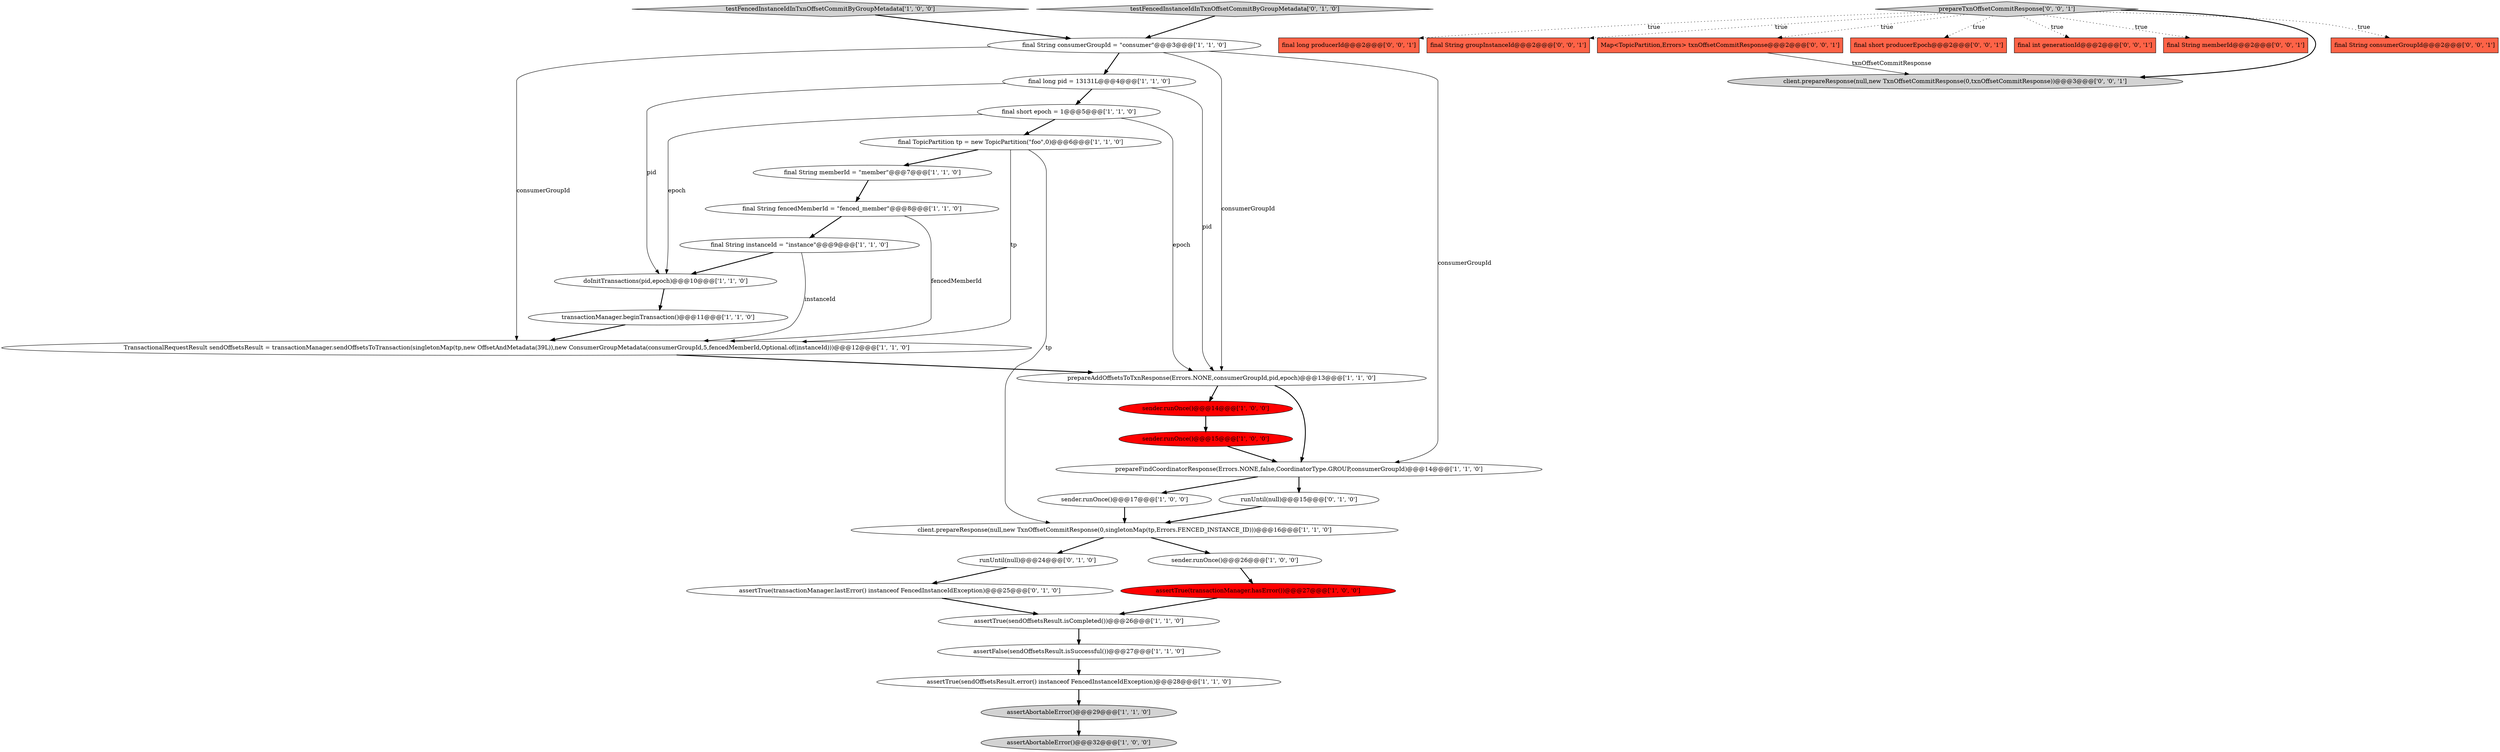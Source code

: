 digraph {
10 [style = filled, label = "client.prepareResponse(null,new TxnOffsetCommitResponse(0,singletonMap(tp,Errors.FENCED_INSTANCE_ID)))@@@16@@@['1', '1', '0']", fillcolor = white, shape = ellipse image = "AAA0AAABBB1BBB"];
6 [style = filled, label = "sender.runOnce()@@@14@@@['1', '0', '0']", fillcolor = red, shape = ellipse image = "AAA1AAABBB1BBB"];
11 [style = filled, label = "prepareFindCoordinatorResponse(Errors.NONE,false,CoordinatorType.GROUP,consumerGroupId)@@@14@@@['1', '1', '0']", fillcolor = white, shape = ellipse image = "AAA0AAABBB1BBB"];
16 [style = filled, label = "sender.runOnce()@@@15@@@['1', '0', '0']", fillcolor = red, shape = ellipse image = "AAA1AAABBB1BBB"];
25 [style = filled, label = "runUntil(null)@@@24@@@['0', '1', '0']", fillcolor = white, shape = ellipse image = "AAA0AAABBB2BBB"];
33 [style = filled, label = "final long producerId@@@2@@@['0', '0', '1']", fillcolor = tomato, shape = box image = "AAA0AAABBB3BBB"];
26 [style = filled, label = "assertTrue(transactionManager.lastError() instanceof FencedInstanceIdException)@@@25@@@['0', '1', '0']", fillcolor = white, shape = ellipse image = "AAA0AAABBB2BBB"];
15 [style = filled, label = "final TopicPartition tp = new TopicPartition(\"foo\",0)@@@6@@@['1', '1', '0']", fillcolor = white, shape = ellipse image = "AAA0AAABBB1BBB"];
20 [style = filled, label = "assertTrue(transactionManager.hasError())@@@27@@@['1', '0', '0']", fillcolor = red, shape = ellipse image = "AAA1AAABBB1BBB"];
17 [style = filled, label = "prepareAddOffsetsToTxnResponse(Errors.NONE,consumerGroupId,pid,epoch)@@@13@@@['1', '1', '0']", fillcolor = white, shape = ellipse image = "AAA0AAABBB1BBB"];
28 [style = filled, label = "final String groupInstanceId@@@2@@@['0', '0', '1']", fillcolor = tomato, shape = box image = "AAA0AAABBB3BBB"];
23 [style = filled, label = "final String fencedMemberId = \"fenced_member\"@@@8@@@['1', '1', '0']", fillcolor = white, shape = ellipse image = "AAA0AAABBB1BBB"];
31 [style = filled, label = "Map<TopicPartition,Errors> txnOffsetCommitResponse@@@2@@@['0', '0', '1']", fillcolor = tomato, shape = box image = "AAA0AAABBB3BBB"];
35 [style = filled, label = "final short producerEpoch@@@2@@@['0', '0', '1']", fillcolor = tomato, shape = box image = "AAA0AAABBB3BBB"];
36 [style = filled, label = "prepareTxnOffsetCommitResponse['0', '0', '1']", fillcolor = lightgray, shape = diamond image = "AAA0AAABBB3BBB"];
24 [style = filled, label = "runUntil(null)@@@15@@@['0', '1', '0']", fillcolor = white, shape = ellipse image = "AAA0AAABBB2BBB"];
34 [style = filled, label = "final int generationId@@@2@@@['0', '0', '1']", fillcolor = tomato, shape = box image = "AAA0AAABBB3BBB"];
13 [style = filled, label = "assertAbortableError()@@@29@@@['1', '1', '0']", fillcolor = lightgray, shape = ellipse image = "AAA0AAABBB1BBB"];
2 [style = filled, label = "sender.runOnce()@@@17@@@['1', '0', '0']", fillcolor = white, shape = ellipse image = "AAA0AAABBB1BBB"];
18 [style = filled, label = "final String memberId = \"member\"@@@7@@@['1', '1', '0']", fillcolor = white, shape = ellipse image = "AAA0AAABBB1BBB"];
9 [style = filled, label = "sender.runOnce()@@@26@@@['1', '0', '0']", fillcolor = white, shape = ellipse image = "AAA0AAABBB1BBB"];
5 [style = filled, label = "final String instanceId = \"instance\"@@@9@@@['1', '1', '0']", fillcolor = white, shape = ellipse image = "AAA0AAABBB1BBB"];
12 [style = filled, label = "assertTrue(sendOffsetsResult.isCompleted())@@@26@@@['1', '1', '0']", fillcolor = white, shape = ellipse image = "AAA0AAABBB1BBB"];
1 [style = filled, label = "TransactionalRequestResult sendOffsetsResult = transactionManager.sendOffsetsToTransaction(singletonMap(tp,new OffsetAndMetadata(39L)),new ConsumerGroupMetadata(consumerGroupId,5,fencedMemberId,Optional.of(instanceId)))@@@12@@@['1', '1', '0']", fillcolor = white, shape = ellipse image = "AAA0AAABBB1BBB"];
29 [style = filled, label = "final String memberId@@@2@@@['0', '0', '1']", fillcolor = tomato, shape = box image = "AAA0AAABBB3BBB"];
3 [style = filled, label = "assertFalse(sendOffsetsResult.isSuccessful())@@@27@@@['1', '1', '0']", fillcolor = white, shape = ellipse image = "AAA0AAABBB1BBB"];
8 [style = filled, label = "transactionManager.beginTransaction()@@@11@@@['1', '1', '0']", fillcolor = white, shape = ellipse image = "AAA0AAABBB1BBB"];
30 [style = filled, label = "client.prepareResponse(null,new TxnOffsetCommitResponse(0,txnOffsetCommitResponse))@@@3@@@['0', '0', '1']", fillcolor = lightgray, shape = ellipse image = "AAA0AAABBB3BBB"];
4 [style = filled, label = "final long pid = 13131L@@@4@@@['1', '1', '0']", fillcolor = white, shape = ellipse image = "AAA0AAABBB1BBB"];
0 [style = filled, label = "assertAbortableError()@@@32@@@['1', '0', '0']", fillcolor = lightgray, shape = ellipse image = "AAA0AAABBB1BBB"];
21 [style = filled, label = "assertTrue(sendOffsetsResult.error() instanceof FencedInstanceIdException)@@@28@@@['1', '1', '0']", fillcolor = white, shape = ellipse image = "AAA0AAABBB1BBB"];
22 [style = filled, label = "final short epoch = 1@@@5@@@['1', '1', '0']", fillcolor = white, shape = ellipse image = "AAA0AAABBB1BBB"];
14 [style = filled, label = "testFencedInstanceIdInTxnOffsetCommitByGroupMetadata['1', '0', '0']", fillcolor = lightgray, shape = diamond image = "AAA0AAABBB1BBB"];
27 [style = filled, label = "testFencedInstanceIdInTxnOffsetCommitByGroupMetadata['0', '1', '0']", fillcolor = lightgray, shape = diamond image = "AAA0AAABBB2BBB"];
7 [style = filled, label = "final String consumerGroupId = \"consumer\"@@@3@@@['1', '1', '0']", fillcolor = white, shape = ellipse image = "AAA0AAABBB1BBB"];
19 [style = filled, label = "doInitTransactions(pid,epoch)@@@10@@@['1', '1', '0']", fillcolor = white, shape = ellipse image = "AAA0AAABBB1BBB"];
32 [style = filled, label = "final String consumerGroupId@@@2@@@['0', '0', '1']", fillcolor = tomato, shape = box image = "AAA0AAABBB3BBB"];
24->10 [style = bold, label=""];
4->17 [style = solid, label="pid"];
15->10 [style = solid, label="tp"];
22->15 [style = bold, label=""];
16->11 [style = bold, label=""];
4->19 [style = solid, label="pid"];
23->5 [style = bold, label=""];
18->23 [style = bold, label=""];
7->1 [style = solid, label="consumerGroupId"];
22->17 [style = solid, label="epoch"];
17->6 [style = bold, label=""];
36->33 [style = dotted, label="true"];
23->1 [style = solid, label="fencedMemberId"];
7->11 [style = solid, label="consumerGroupId"];
9->20 [style = bold, label=""];
31->30 [style = solid, label="txnOffsetCommitResponse"];
36->32 [style = dotted, label="true"];
7->4 [style = bold, label=""];
36->28 [style = dotted, label="true"];
2->10 [style = bold, label=""];
11->24 [style = bold, label=""];
15->18 [style = bold, label=""];
36->31 [style = dotted, label="true"];
11->2 [style = bold, label=""];
19->8 [style = bold, label=""];
1->17 [style = bold, label=""];
14->7 [style = bold, label=""];
5->19 [style = bold, label=""];
8->1 [style = bold, label=""];
36->30 [style = bold, label=""];
26->12 [style = bold, label=""];
10->25 [style = bold, label=""];
6->16 [style = bold, label=""];
27->7 [style = bold, label=""];
25->26 [style = bold, label=""];
20->12 [style = bold, label=""];
7->17 [style = solid, label="consumerGroupId"];
3->21 [style = bold, label=""];
13->0 [style = bold, label=""];
22->19 [style = solid, label="epoch"];
10->9 [style = bold, label=""];
12->3 [style = bold, label=""];
15->1 [style = solid, label="tp"];
36->29 [style = dotted, label="true"];
36->35 [style = dotted, label="true"];
36->34 [style = dotted, label="true"];
4->22 [style = bold, label=""];
21->13 [style = bold, label=""];
17->11 [style = bold, label=""];
5->1 [style = solid, label="instanceId"];
}
